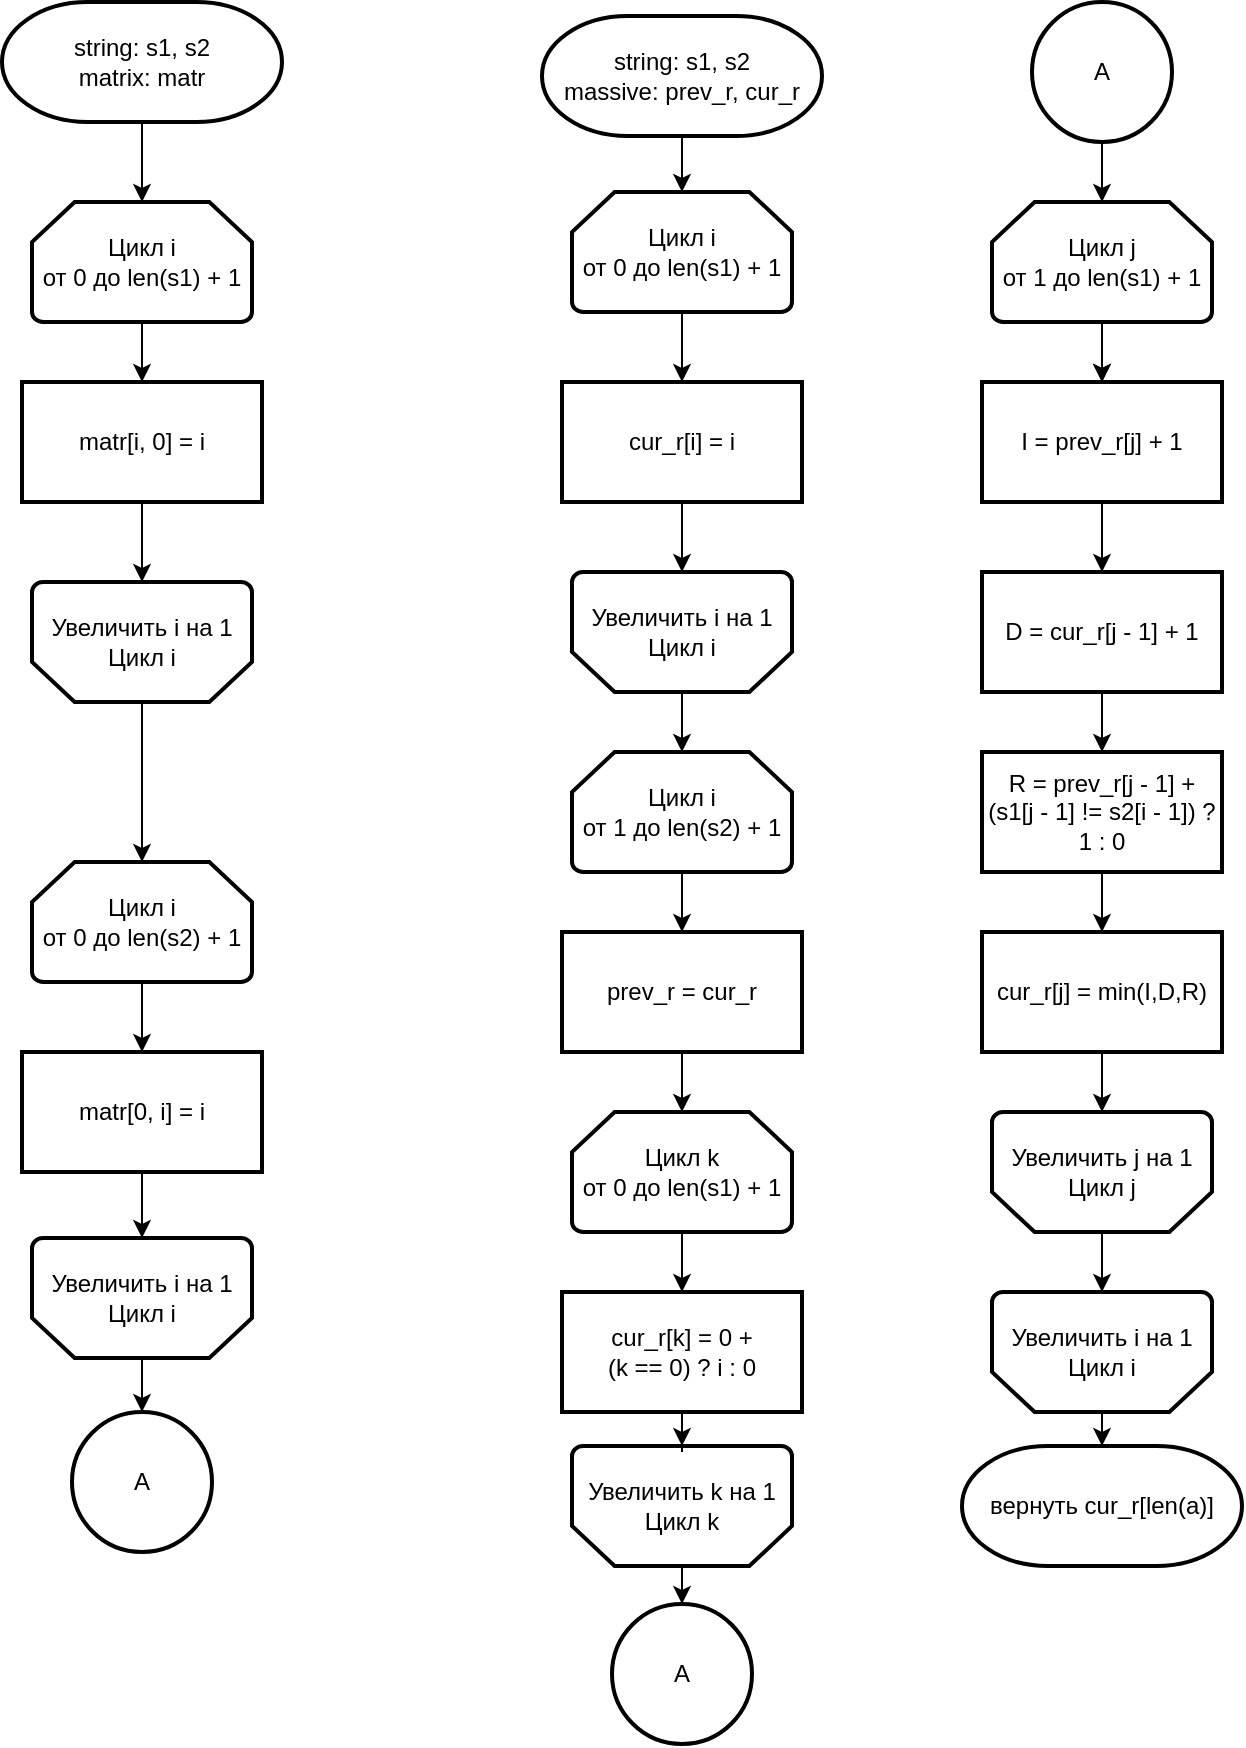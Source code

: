 <mxfile version="13.6.9" type="device"><diagram id="6a731a19-8d31-9384-78a2-239565b7b9f0" name="Page-1"><mxGraphModel dx="1344" dy="864" grid="0" gridSize="10" guides="1" tooltips="1" connect="1" arrows="1" fold="1" page="1" pageScale="1" pageWidth="1169" pageHeight="827" background="#ffffff" math="0" shadow="0"><root><mxCell id="0"/><mxCell id="1" parent="0"/><mxCell id="GfPNdvyDqmZtbdOIJik3-64" value="" style="edgeStyle=orthogonalEdgeStyle;rounded=0;orthogonalLoop=1;jettySize=auto;html=1;" parent="1" source="GfPNdvyDqmZtbdOIJik3-57" target="GfPNdvyDqmZtbdOIJik3-58" edge="1"><mxGeometry relative="1" as="geometry"/></mxCell><mxCell id="GfPNdvyDqmZtbdOIJik3-57" value="string: s1, s2&lt;br&gt;matrix: matr" style="strokeWidth=2;html=1;shape=mxgraph.flowchart.terminator;whiteSpace=wrap;" parent="1" vertex="1"><mxGeometry x="280" y="45" width="140" height="60" as="geometry"/></mxCell><mxCell id="GfPNdvyDqmZtbdOIJik3-65" value="" style="edgeStyle=orthogonalEdgeStyle;rounded=0;orthogonalLoop=1;jettySize=auto;html=1;" parent="1" source="GfPNdvyDqmZtbdOIJik3-58" target="GfPNdvyDqmZtbdOIJik3-61" edge="1"><mxGeometry relative="1" as="geometry"/></mxCell><mxCell id="GfPNdvyDqmZtbdOIJik3-58" value="Цикл i&lt;br&gt;от 0 до len(s1) + 1" style="strokeWidth=2;html=1;shape=mxgraph.flowchart.loop_limit;whiteSpace=wrap;" parent="1" vertex="1"><mxGeometry x="295" y="145" width="110" height="60" as="geometry"/></mxCell><mxCell id="GfPNdvyDqmZtbdOIJik3-68" value="" style="edgeStyle=orthogonalEdgeStyle;rounded=0;orthogonalLoop=1;jettySize=auto;html=1;" parent="1" source="GfPNdvyDqmZtbdOIJik3-60" target="GfPNdvyDqmZtbdOIJik3-67" edge="1"><mxGeometry relative="1" as="geometry"/></mxCell><mxCell id="GfPNdvyDqmZtbdOIJik3-60" value="&lt;span style=&quot;background-color: rgb(255 , 255 , 255)&quot;&gt;Увеличить i на 1&lt;/span&gt;&lt;br&gt;&lt;span style=&quot;background-color: rgb(255 , 255 , 255)&quot;&gt;Цикл i&lt;/span&gt;" style="strokeWidth=2;html=1;shape=mxgraph.flowchart.loop_limit;whiteSpace=wrap;flipV=1;" parent="1" vertex="1"><mxGeometry x="295" y="335" width="110" height="60" as="geometry"/></mxCell><mxCell id="GfPNdvyDqmZtbdOIJik3-66" value="" style="edgeStyle=orthogonalEdgeStyle;rounded=0;orthogonalLoop=1;jettySize=auto;html=1;" parent="1" source="GfPNdvyDqmZtbdOIJik3-61" target="GfPNdvyDqmZtbdOIJik3-60" edge="1"><mxGeometry relative="1" as="geometry"/></mxCell><mxCell id="GfPNdvyDqmZtbdOIJik3-61" value="matr[i, 0] = i" style="rounded=0;whiteSpace=wrap;html=1;strokeWidth=2;" parent="1" vertex="1"><mxGeometry x="290" y="235" width="120" height="60" as="geometry"/></mxCell><mxCell id="GfPNdvyDqmZtbdOIJik3-70" value="" style="edgeStyle=orthogonalEdgeStyle;rounded=0;orthogonalLoop=1;jettySize=auto;html=1;" parent="1" source="GfPNdvyDqmZtbdOIJik3-67" target="GfPNdvyDqmZtbdOIJik3-69" edge="1"><mxGeometry relative="1" as="geometry"/></mxCell><mxCell id="GfPNdvyDqmZtbdOIJik3-67" value="Цикл i&lt;br&gt;от 0 до len(s2) + 1" style="strokeWidth=2;html=1;shape=mxgraph.flowchart.loop_limit;whiteSpace=wrap;flipV=0;" parent="1" vertex="1"><mxGeometry x="295" y="475" width="110" height="60" as="geometry"/></mxCell><mxCell id="GfPNdvyDqmZtbdOIJik3-72" value="" style="edgeStyle=orthogonalEdgeStyle;rounded=0;orthogonalLoop=1;jettySize=auto;html=1;" parent="1" source="GfPNdvyDqmZtbdOIJik3-69" target="GfPNdvyDqmZtbdOIJik3-71" edge="1"><mxGeometry relative="1" as="geometry"/></mxCell><mxCell id="GfPNdvyDqmZtbdOIJik3-69" value="&lt;span&gt;matr[0, i] = i&lt;/span&gt;" style="whiteSpace=wrap;html=1;strokeWidth=2;" parent="1" vertex="1"><mxGeometry x="290" y="570" width="120" height="60" as="geometry"/></mxCell><mxCell id="GfPNdvyDqmZtbdOIJik3-74" value="" style="edgeStyle=orthogonalEdgeStyle;rounded=0;orthogonalLoop=1;jettySize=auto;html=1;" parent="1" source="GfPNdvyDqmZtbdOIJik3-71" target="GfPNdvyDqmZtbdOIJik3-73" edge="1"><mxGeometry relative="1" as="geometry"/></mxCell><mxCell id="GfPNdvyDqmZtbdOIJik3-71" value="&lt;span style=&quot;background-color: rgb(255 , 255 , 255)&quot;&gt;Увеличить i на 1&lt;/span&gt;&lt;br&gt;&lt;span style=&quot;background-color: rgb(255 , 255 , 255)&quot;&gt;Цикл i&lt;/span&gt;" style="strokeWidth=2;html=1;shape=mxgraph.flowchart.loop_limit;whiteSpace=wrap;flipV=1;" parent="1" vertex="1"><mxGeometry x="295" y="663" width="110" height="60" as="geometry"/></mxCell><mxCell id="GfPNdvyDqmZtbdOIJik3-73" value="A" style="ellipse;whiteSpace=wrap;html=1;strokeWidth=2;" parent="1" vertex="1"><mxGeometry x="315" y="750" width="70" height="70" as="geometry"/></mxCell><mxCell id="U-Kesv_kwMh6owSz1hwj-67" value="" style="edgeStyle=orthogonalEdgeStyle;rounded=0;orthogonalLoop=1;jettySize=auto;html=1;" edge="1" parent="1" source="GfPNdvyDqmZtbdOIJik3-76" target="U-Kesv_kwMh6owSz1hwj-41"><mxGeometry relative="1" as="geometry"/></mxCell><mxCell id="U-Kesv_kwMh6owSz1hwj-82" value="" style="edgeStyle=orthogonalEdgeStyle;rounded=0;orthogonalLoop=1;jettySize=auto;html=1;" edge="1" parent="1" source="GfPNdvyDqmZtbdOIJik3-76" target="U-Kesv_kwMh6owSz1hwj-57"><mxGeometry relative="1" as="geometry"/></mxCell><mxCell id="GfPNdvyDqmZtbdOIJik3-76" value="A" style="ellipse;whiteSpace=wrap;html=1;strokeWidth=2;" parent="1" vertex="1"><mxGeometry x="795" y="45" width="70" height="70" as="geometry"/></mxCell><mxCell id="U-Kesv_kwMh6owSz1hwj-39" value="" style="edgeStyle=orthogonalEdgeStyle;rounded=0;orthogonalLoop=1;jettySize=auto;html=1;" edge="1" parent="1" source="U-Kesv_kwMh6owSz1hwj-2" target="U-Kesv_kwMh6owSz1hwj-4"><mxGeometry relative="1" as="geometry"/></mxCell><mxCell id="U-Kesv_kwMh6owSz1hwj-2" value="string: s1, s2&lt;br&gt;massive: prev_r, cur_r" style="strokeWidth=2;html=1;shape=mxgraph.flowchart.terminator;whiteSpace=wrap;" vertex="1" parent="1"><mxGeometry x="550" y="52" width="140" height="60" as="geometry"/></mxCell><mxCell id="U-Kesv_kwMh6owSz1hwj-68" value="" style="edgeStyle=orthogonalEdgeStyle;rounded=0;orthogonalLoop=1;jettySize=auto;html=1;" edge="1" parent="1" source="U-Kesv_kwMh6owSz1hwj-4" target="U-Kesv_kwMh6owSz1hwj-8"><mxGeometry relative="1" as="geometry"/></mxCell><mxCell id="U-Kesv_kwMh6owSz1hwj-4" value="Цикл i&lt;br&gt;от 0 до len(s1) + 1" style="strokeWidth=2;html=1;shape=mxgraph.flowchart.loop_limit;whiteSpace=wrap;" vertex="1" parent="1"><mxGeometry x="565" y="140" width="110" height="60" as="geometry"/></mxCell><mxCell id="U-Kesv_kwMh6owSz1hwj-5" value="" style="edgeStyle=orthogonalEdgeStyle;rounded=0;orthogonalLoop=1;jettySize=auto;html=1;" edge="1" parent="1" source="U-Kesv_kwMh6owSz1hwj-6" target="U-Kesv_kwMh6owSz1hwj-10"><mxGeometry relative="1" as="geometry"/></mxCell><mxCell id="U-Kesv_kwMh6owSz1hwj-6" value="&lt;span style=&quot;background-color: rgb(255 , 255 , 255)&quot;&gt;Увеличить i на 1&lt;/span&gt;&lt;br&gt;&lt;span style=&quot;background-color: rgb(255 , 255 , 255)&quot;&gt;Цикл i&lt;/span&gt;" style="strokeWidth=2;html=1;shape=mxgraph.flowchart.loop_limit;whiteSpace=wrap;flipV=1;" vertex="1" parent="1"><mxGeometry x="565" y="330" width="110" height="60" as="geometry"/></mxCell><mxCell id="U-Kesv_kwMh6owSz1hwj-7" value="" style="edgeStyle=orthogonalEdgeStyle;rounded=0;orthogonalLoop=1;jettySize=auto;html=1;" edge="1" parent="1" source="U-Kesv_kwMh6owSz1hwj-8" target="U-Kesv_kwMh6owSz1hwj-6"><mxGeometry relative="1" as="geometry"/></mxCell><mxCell id="U-Kesv_kwMh6owSz1hwj-8" value="cur_r[i] = i" style="rounded=0;whiteSpace=wrap;html=1;strokeWidth=2;" vertex="1" parent="1"><mxGeometry x="560" y="235" width="120" height="60" as="geometry"/></mxCell><mxCell id="U-Kesv_kwMh6owSz1hwj-9" value="" style="edgeStyle=orthogonalEdgeStyle;rounded=0;orthogonalLoop=1;jettySize=auto;html=1;" edge="1" parent="1" source="U-Kesv_kwMh6owSz1hwj-10" target="U-Kesv_kwMh6owSz1hwj-12"><mxGeometry relative="1" as="geometry"/></mxCell><mxCell id="U-Kesv_kwMh6owSz1hwj-10" value="Цикл i&lt;br&gt;от 1 до len(s2) + 1" style="strokeWidth=2;html=1;shape=mxgraph.flowchart.loop_limit;whiteSpace=wrap;flipV=0;" vertex="1" parent="1"><mxGeometry x="565" y="420" width="110" height="60" as="geometry"/></mxCell><mxCell id="U-Kesv_kwMh6owSz1hwj-22" style="edgeStyle=orthogonalEdgeStyle;rounded=0;orthogonalLoop=1;jettySize=auto;html=1;exitX=0.5;exitY=1;exitDx=0;exitDy=0;entryX=0.5;entryY=0;entryDx=0;entryDy=0;entryPerimeter=0;" edge="1" parent="1" source="U-Kesv_kwMh6owSz1hwj-12" target="U-Kesv_kwMh6owSz1hwj-18"><mxGeometry relative="1" as="geometry"/></mxCell><mxCell id="U-Kesv_kwMh6owSz1hwj-12" value="prev_r = cur_r" style="whiteSpace=wrap;html=1;strokeWidth=2;" vertex="1" parent="1"><mxGeometry x="560" y="510" width="120" height="60" as="geometry"/></mxCell><mxCell id="U-Kesv_kwMh6owSz1hwj-81" value="" style="edgeStyle=orthogonalEdgeStyle;rounded=0;orthogonalLoop=1;jettySize=auto;html=1;" edge="1" parent="1" source="U-Kesv_kwMh6owSz1hwj-14" target="U-Kesv_kwMh6owSz1hwj-65"><mxGeometry relative="1" as="geometry"/></mxCell><mxCell id="U-Kesv_kwMh6owSz1hwj-14" value="&lt;span style=&quot;background-color: rgb(255 , 255 , 255)&quot;&gt;Увеличить i на 1&lt;/span&gt;&lt;br&gt;&lt;span style=&quot;background-color: rgb(255 , 255 , 255)&quot;&gt;Цикл i&lt;/span&gt;" style="strokeWidth=2;html=1;shape=mxgraph.flowchart.loop_limit;whiteSpace=wrap;flipV=1;" vertex="1" parent="1"><mxGeometry x="775" y="690" width="110" height="60" as="geometry"/></mxCell><mxCell id="U-Kesv_kwMh6owSz1hwj-15" value="A" style="ellipse;whiteSpace=wrap;html=1;strokeWidth=2;" vertex="1" parent="1"><mxGeometry x="585" y="846" width="70" height="70" as="geometry"/></mxCell><mxCell id="U-Kesv_kwMh6owSz1hwj-80" value="" style="edgeStyle=orthogonalEdgeStyle;rounded=0;orthogonalLoop=1;jettySize=auto;html=1;" edge="1" parent="1" source="U-Kesv_kwMh6owSz1hwj-18" target="U-Kesv_kwMh6owSz1hwj-21"><mxGeometry relative="1" as="geometry"/></mxCell><mxCell id="U-Kesv_kwMh6owSz1hwj-18" value="Цикл k&lt;br&gt;от 0 до len(s1) + 1" style="strokeWidth=2;html=1;shape=mxgraph.flowchart.loop_limit;whiteSpace=wrap;" vertex="1" parent="1"><mxGeometry x="565" y="600" width="110" height="60" as="geometry"/></mxCell><mxCell id="U-Kesv_kwMh6owSz1hwj-83" style="edgeStyle=orthogonalEdgeStyle;rounded=0;orthogonalLoop=1;jettySize=auto;html=1;exitX=0.5;exitY=0;exitDx=0;exitDy=0;exitPerimeter=0;entryX=0.5;entryY=0;entryDx=0;entryDy=0;" edge="1" parent="1" source="U-Kesv_kwMh6owSz1hwj-19" target="U-Kesv_kwMh6owSz1hwj-15"><mxGeometry relative="1" as="geometry"/></mxCell><mxCell id="U-Kesv_kwMh6owSz1hwj-19" value="&lt;span style=&quot;background-color: rgb(255 , 255 , 255)&quot;&gt;Увеличить k на 1&lt;/span&gt;&lt;br&gt;&lt;span style=&quot;background-color: rgb(255 , 255 , 255)&quot;&gt;Цикл k&lt;/span&gt;" style="strokeWidth=2;html=1;shape=mxgraph.flowchart.loop_limit;whiteSpace=wrap;flipV=1;" vertex="1" parent="1"><mxGeometry x="565" y="767" width="110" height="60" as="geometry"/></mxCell><mxCell id="U-Kesv_kwMh6owSz1hwj-61" value="" style="edgeStyle=orthogonalEdgeStyle;rounded=0;orthogonalLoop=1;jettySize=auto;html=1;" edge="1" parent="1" source="U-Kesv_kwMh6owSz1hwj-21" target="U-Kesv_kwMh6owSz1hwj-19"><mxGeometry relative="1" as="geometry"/></mxCell><mxCell id="U-Kesv_kwMh6owSz1hwj-21" value="cur_r[k] = 0 + &lt;br&gt;(k == 0) ? i : 0" style="rounded=0;whiteSpace=wrap;html=1;strokeWidth=2;" vertex="1" parent="1"><mxGeometry x="560" y="690" width="120" height="60" as="geometry"/></mxCell><mxCell id="U-Kesv_kwMh6owSz1hwj-73" value="" style="edgeStyle=orthogonalEdgeStyle;rounded=0;orthogonalLoop=1;jettySize=auto;html=1;" edge="1" parent="1" source="U-Kesv_kwMh6owSz1hwj-41" target="U-Kesv_kwMh6owSz1hwj-57"><mxGeometry relative="1" as="geometry"/></mxCell><mxCell id="U-Kesv_kwMh6owSz1hwj-41" value="Цикл j&lt;br&gt;от 1 до len(s1) + 1" style="strokeWidth=2;html=1;shape=mxgraph.flowchart.loop_limit;whiteSpace=wrap;" vertex="1" parent="1"><mxGeometry x="775" y="145" width="110" height="60" as="geometry"/></mxCell><mxCell id="U-Kesv_kwMh6owSz1hwj-79" value="" style="edgeStyle=orthogonalEdgeStyle;rounded=0;orthogonalLoop=1;jettySize=auto;html=1;" edge="1" parent="1" source="U-Kesv_kwMh6owSz1hwj-42" target="U-Kesv_kwMh6owSz1hwj-14"><mxGeometry relative="1" as="geometry"/></mxCell><mxCell id="U-Kesv_kwMh6owSz1hwj-42" value="&lt;span style=&quot;background-color: rgb(255 , 255 , 255)&quot;&gt;Увеличить j на 1&lt;/span&gt;&lt;br&gt;&lt;span style=&quot;background-color: rgb(255 , 255 , 255)&quot;&gt;Цикл j&lt;/span&gt;" style="strokeWidth=2;html=1;shape=mxgraph.flowchart.loop_limit;whiteSpace=wrap;flipV=1;" vertex="1" parent="1"><mxGeometry x="775" y="600" width="110" height="60" as="geometry"/></mxCell><mxCell id="U-Kesv_kwMh6owSz1hwj-74" value="" style="edgeStyle=orthogonalEdgeStyle;rounded=0;orthogonalLoop=1;jettySize=auto;html=1;" edge="1" parent="1" source="U-Kesv_kwMh6owSz1hwj-57" target="U-Kesv_kwMh6owSz1hwj-62"><mxGeometry relative="1" as="geometry"/></mxCell><mxCell id="U-Kesv_kwMh6owSz1hwj-57" value="I = prev_r[j] + 1" style="whiteSpace=wrap;html=1;strokeWidth=2;" vertex="1" parent="1"><mxGeometry x="770" y="235" width="120" height="60" as="geometry"/></mxCell><mxCell id="U-Kesv_kwMh6owSz1hwj-75" value="" style="edgeStyle=orthogonalEdgeStyle;rounded=0;orthogonalLoop=1;jettySize=auto;html=1;" edge="1" parent="1" source="U-Kesv_kwMh6owSz1hwj-62" target="U-Kesv_kwMh6owSz1hwj-63"><mxGeometry relative="1" as="geometry"/></mxCell><mxCell id="U-Kesv_kwMh6owSz1hwj-62" value="D = cur_r[j - 1] + 1" style="whiteSpace=wrap;html=1;strokeWidth=2;" vertex="1" parent="1"><mxGeometry x="770" y="330" width="120" height="60" as="geometry"/></mxCell><mxCell id="U-Kesv_kwMh6owSz1hwj-77" value="" style="edgeStyle=orthogonalEdgeStyle;rounded=0;orthogonalLoop=1;jettySize=auto;html=1;" edge="1" parent="1" source="U-Kesv_kwMh6owSz1hwj-63" target="U-Kesv_kwMh6owSz1hwj-64"><mxGeometry relative="1" as="geometry"/></mxCell><mxCell id="U-Kesv_kwMh6owSz1hwj-63" value="R = prev_r[j - 1] +&lt;br&gt;(s1[j - 1] != s2[i - 1]) ? 1 : 0" style="whiteSpace=wrap;html=1;strokeWidth=2;" vertex="1" parent="1"><mxGeometry x="770" y="420" width="120" height="60" as="geometry"/></mxCell><mxCell id="U-Kesv_kwMh6owSz1hwj-78" value="" style="edgeStyle=orthogonalEdgeStyle;rounded=0;orthogonalLoop=1;jettySize=auto;html=1;" edge="1" parent="1" source="U-Kesv_kwMh6owSz1hwj-64" target="U-Kesv_kwMh6owSz1hwj-42"><mxGeometry relative="1" as="geometry"/></mxCell><mxCell id="U-Kesv_kwMh6owSz1hwj-64" value="cur_r[j] = min(I,D,R)" style="whiteSpace=wrap;html=1;strokeWidth=2;" vertex="1" parent="1"><mxGeometry x="770" y="510" width="120" height="60" as="geometry"/></mxCell><mxCell id="U-Kesv_kwMh6owSz1hwj-65" value="вернуть cur_r[len(a)]" style="strokeWidth=2;html=1;shape=mxgraph.flowchart.terminator;whiteSpace=wrap;" vertex="1" parent="1"><mxGeometry x="760" y="767" width="140" height="60" as="geometry"/></mxCell></root></mxGraphModel></diagram></mxfile>